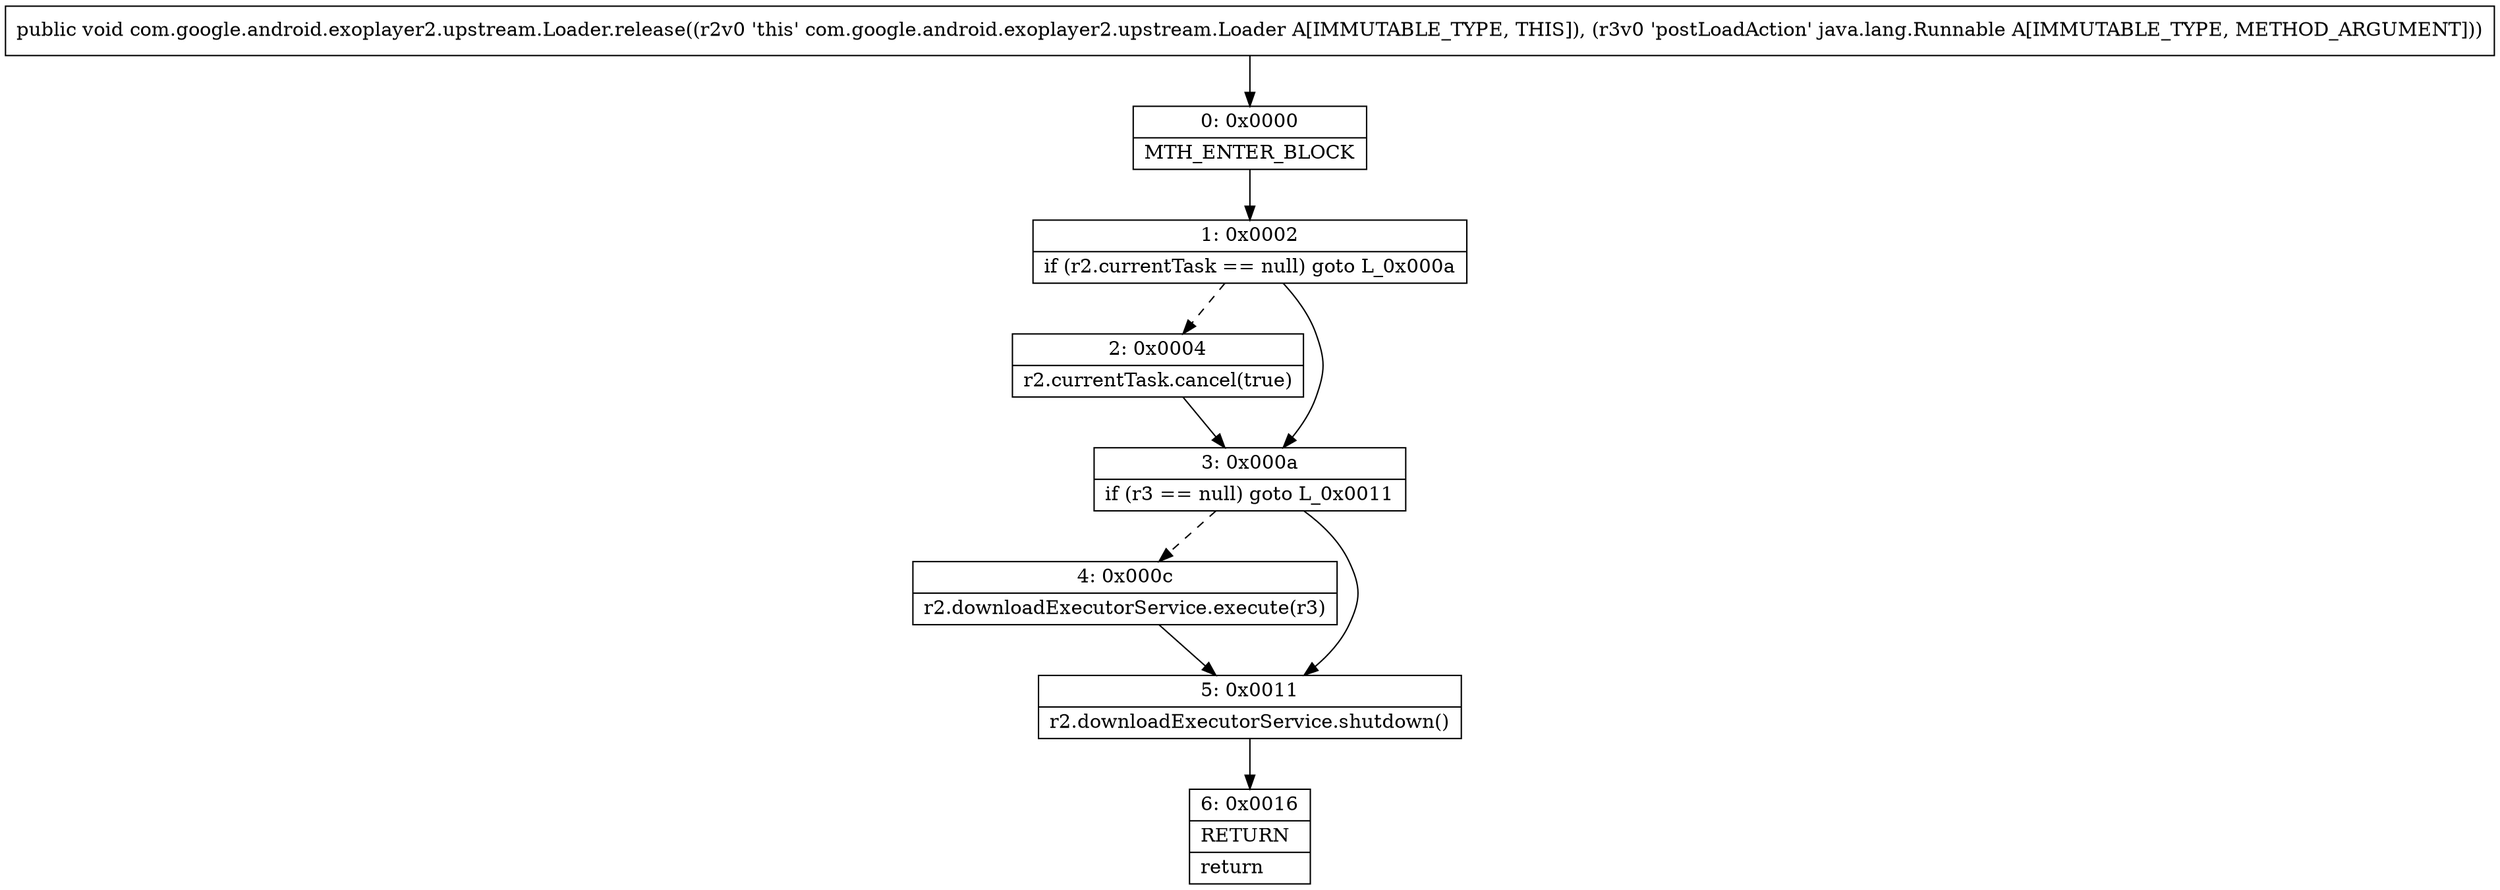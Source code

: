 digraph "CFG forcom.google.android.exoplayer2.upstream.Loader.release(Ljava\/lang\/Runnable;)V" {
Node_0 [shape=record,label="{0\:\ 0x0000|MTH_ENTER_BLOCK\l}"];
Node_1 [shape=record,label="{1\:\ 0x0002|if (r2.currentTask == null) goto L_0x000a\l}"];
Node_2 [shape=record,label="{2\:\ 0x0004|r2.currentTask.cancel(true)\l}"];
Node_3 [shape=record,label="{3\:\ 0x000a|if (r3 == null) goto L_0x0011\l}"];
Node_4 [shape=record,label="{4\:\ 0x000c|r2.downloadExecutorService.execute(r3)\l}"];
Node_5 [shape=record,label="{5\:\ 0x0011|r2.downloadExecutorService.shutdown()\l}"];
Node_6 [shape=record,label="{6\:\ 0x0016|RETURN\l|return\l}"];
MethodNode[shape=record,label="{public void com.google.android.exoplayer2.upstream.Loader.release((r2v0 'this' com.google.android.exoplayer2.upstream.Loader A[IMMUTABLE_TYPE, THIS]), (r3v0 'postLoadAction' java.lang.Runnable A[IMMUTABLE_TYPE, METHOD_ARGUMENT])) }"];
MethodNode -> Node_0;
Node_0 -> Node_1;
Node_1 -> Node_2[style=dashed];
Node_1 -> Node_3;
Node_2 -> Node_3;
Node_3 -> Node_4[style=dashed];
Node_3 -> Node_5;
Node_4 -> Node_5;
Node_5 -> Node_6;
}


